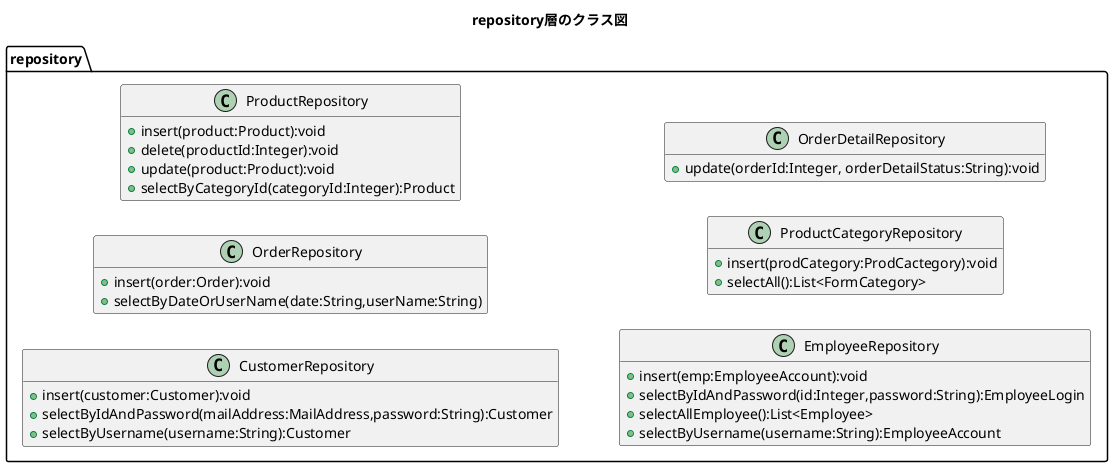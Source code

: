 @startuml
title repository層のクラス図
hide empty members
left to right direction

package repository{
    class CustomerRepository{
        +insert(customer:Customer):void
        +selectByIdAndPassword(mailAddress:MailAddress,password:String):Customer
        +selectByUsername(username:String):Customer
    }

    class OrderRepository{
        +insert(order:Order):void
        +selectByDateOrUserName(date:String,userName:String)
    }

    class ProductRepository{
        +insert(product:Product):void
        +delete(productId:Integer):void
        +update(product:Product):void
        +selectByCategoryId(categoryId:Integer):Product
    }

    class EmployeeRepository{
        +insert(emp:EmployeeAccount):void
        +selectByIdAndPassword(id:Integer,password:String):EmployeeLogin
        +selectAllEmployee():List<Employee>
        +selectByUsername(username:String):EmployeeAccount
    }

    class ProductCategoryRepository{
        +insert(prodCategory:ProdCactegory):void
        +selectAll():List<FormCategory>
    }

    class OrderDetailRepository{
        +update(orderId:Integer, orderDetailStatus:String):void
    }
}
@enduml